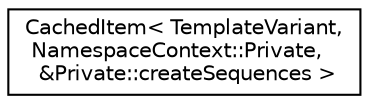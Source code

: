 digraph "Graphical Class Hierarchy"
{
 // LATEX_PDF_SIZE
  edge [fontname="Helvetica",fontsize="10",labelfontname="Helvetica",labelfontsize="10"];
  node [fontname="Helvetica",fontsize="10",shape=record];
  rankdir="LR";
  Node0 [label="CachedItem\< TemplateVariant,\l NamespaceContext::Private,\l &Private::createSequences \>",height=0.2,width=0.4,color="black", fillcolor="white", style="filled",URL="$classCachedItem.html",tooltip=" "];
}

